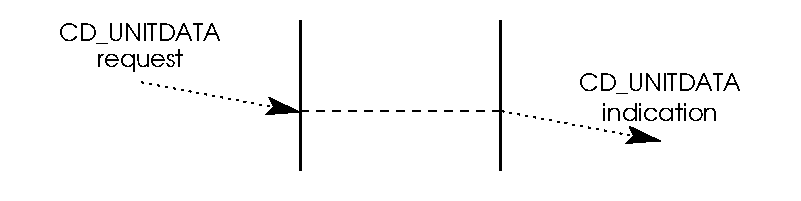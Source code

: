 #FIG 3.2
Portrait
Center
Inches
Letter  
100.00
Single
-2
1200 2
2 1 0 2 0 7 50 0 -1 0.000 0 0 -1 0 0 2
	 2250 900 2250 2025
2 1 2 1 0 7 50 0 -1 3.000 0 0 -1 1 0 2
	2 1 1.00 120.00 180.00
	 1048 1359 2248 1584
2 1 2 1 0 7 50 0 -1 3.000 0 0 -1 1 0 2
	2 1 1.00 120.00 180.00
	 3750 1575 4950 1800
2 1 1 1 0 7 50 -1 -1 4.000 0 0 -1 0 0 2
	 2250 1575 3750 1575
2 1 0 2 0 7 50 0 -1 0.000 0 0 -1 0 0 2
	 3750 900 3750 2025
2 2 2 0 0 7 99 0 20 1.500 0 0 -1 0 0 5
	 0 750 6000 750 6000 2250 0 2250 0 750
4 1 0 50 -1 4 12 0.0000 4 165 675 1050 1245 request\001
4 1 0 50 -1 4 12 0.0000 4 150 915 4950 1650 indication\001
4 1 0 50 0 4 12 0.0000 4 150 840 1050 1050 CD_UNITDATA\001
4 1 0 50 -1 4 12 0.0000 4 150 840 4950 1425 CD_UNITDATA\001

